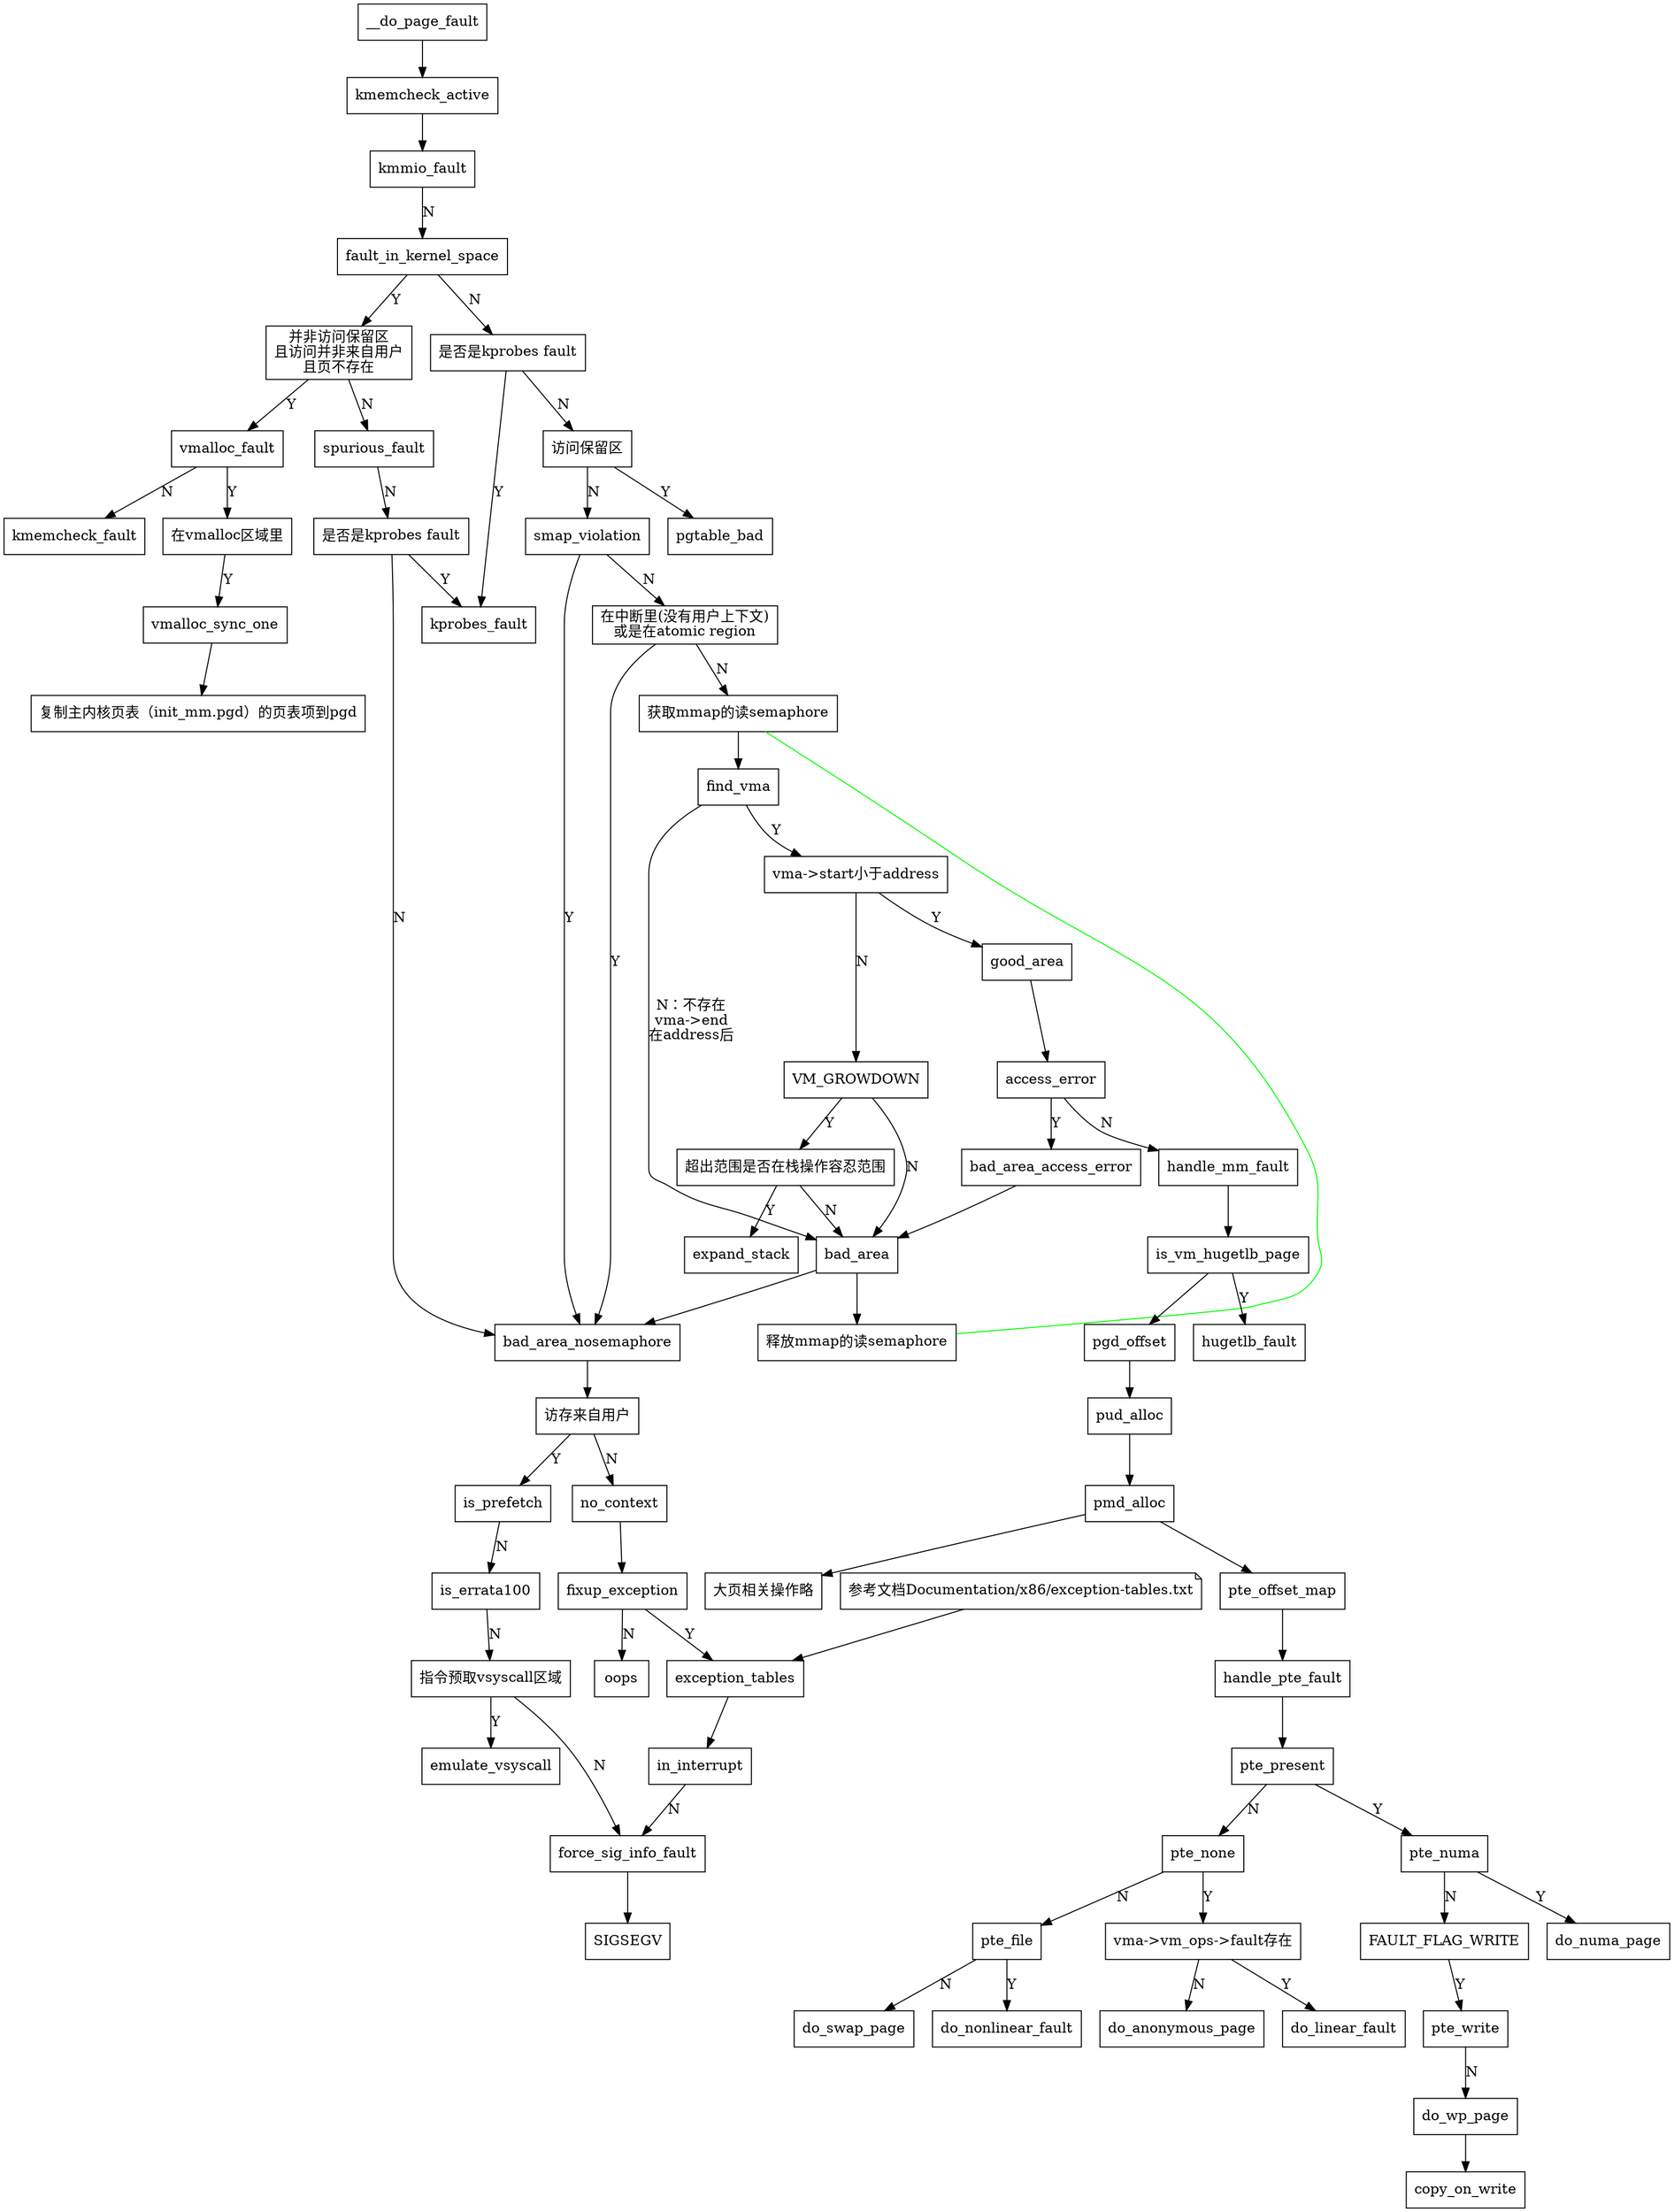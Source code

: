 /* Template:
"2021xby+" -> "2021wxy-" -> "2021wxy+";
subgraph cluster_wxy
{

}
{rank=same;
"2021wxy-";
}
{rank=same;
"2021wxy+";
}
*/
// command line:
//   dot -Tsvg -O sixu.dot


digraph {
// attributes
/// graph
rankdir=TB;
/// subgraph
newrank=true;
style=filled;
//// color name: https://graphviz.org/doc/info/colors.html
color=whitesmoke;
/// node
node[
shape=box,
style="filled, solid",
color=black,
fillcolor=white,
];
/// edge
edge[
minlen=1,
//weight=1,
// If false, the edge is not used in ranking the nodes.
//constraint=true,
];

__do_page_fault -> kmemcheck_active;

kmemcheck_active -> kmmio_fault;

kmmio_fault -> fault_in_kernel_space [label="N"];
fault_in_kernel_space -> rsvd_user_prot [label="Y"];
rsvd_user_prot [label="并非访问保留区\n且访问并非来自用户\n且页不存在"];
rsvd_user_prot -> vmalloc_fault [label="Y"];
vmalloc_fault -> kmemcheck_fault [label="N"];

rsvd_user_prot -> spurious_fault [label="N"];
spurious_fault -> kprobes_fault_1 [label="N"];
kprobes_fault_1 [label="是否是kprobes fault"];
kprobes_fault_1 -> bad_area_nosemaphore [label="N"];
kprobes_fault_1 -> kprobes_fault [label="Y"];

fault_in_kernel_space -> kprobes_fault_2 [label="N"];
kprobes_fault_2 [label="是否是kprobes fault"];
kprobes_fault_2 -> rsvd [label="N"];
kprobes_fault_2 -> kprobes_fault [label="Y"];
rsvd [label="访问保留区"]
rsvd -> pgtable_bad [label="Y"];
rsvd -> smap_violation [label="N"];
smap_violation -> bad_area_nosemaphore [label="Y"];
smap_violation -> in_atomic_not_mm [label="N"];
in_atomic_not_mm [label="在中断里(没有用户上下文)\n或是在atomic region"];
in_atomic_not_mm -> bad_area_nosemaphore [label="Y"];

in_atomic_not_mm -> down_read_mmap_sem [label="N"];
down_read_mmap_sem [label="获取mmap的读semaphore"];

down_read_mmap_sem -> find_vma;
find_vma -> bad_area [label="N：不存在\nvma->end\n在address后"];
find_vma -> vma_start_lt [label="Y"];
vma_start_lt [label="vma->start小于address"];
vma_start_lt -> good_area [label="Y"];
vma_start_lt -> VM_GROWDOWN [label="N"];
VM_GROWDOWN -> bad_area [label="N"];
VM_GROWDOWN -> sp_tolerance [label="Y"];
sp_tolerance [label="超出范围是否在栈操作容忍范围"];
sp_tolerance -> bad_area [label="N"];
sp_tolerance -> expand_stack [label="Y"];

bad_area -> up_read_mmap_sem;
up_read_mmap_sem [label="释放mmap的读semaphore"];
up_read_mmap_sem -> down_read_mmap_sem [dir=none, constraint=false, color=green];
bad_area -> bad_area_nosemaphore;
bad_area_nosemaphore -> bad_area_user;
bad_area_user [label="访存来自用户"];
bad_area_user -> is_prefetch [label="Y"];
is_prefetch -> is_errata100 [label="N"];
is_errata100 -> instr_prefetch_vsyscall [label="N"];
instr_prefetch_vsyscall [label="指令预取vsyscall区域"];
instr_prefetch_vsyscall -> emulate_vsyscall [label="Y"];
instr_prefetch_vsyscall -> force_sig_info_fault [label="N"];
force_sig_info_fault -> SIGSEGV;

bad_area_user -> no_context [label="N"];
no_context -> fixup_exception;
fixup_exception -> exception_tables [label="Y"];
doc_ex_table [label="参考文档Documentation/x86/exception-tables.txt", shape=note];
doc_ex_table -> exception_tables;
exception_tables -> in_interrupt;
in_interrupt -> force_sig_info_fault [label="N"];

fixup_exception -> oops [label="N"];

good_area -> access_error;
access_error -> bad_area_access_error [label="Y"];
bad_area_access_error -> bad_area;

access_error -> handle_mm_fault [label="N"];
handle_mm_fault -> is_vm_hugetlb_page;
is_vm_hugetlb_page -> hugetlb_fault [label="Y"];
is_vm_hugetlb_page -> pgd_offset -> pud_alloc -> pmd_alloc -> huge_page;
huge_page [label="大页相关操作略"];
pmd_alloc -> pte_offset_map;
pte_offset_map -> handle_pte_fault;

handle_pte_fault -> pte_present;
pte_present -> pte_none [label="N"];
pte_none -> vma_vm_ops_fault [label="Y"];
vma_vm_ops_fault [label="vma->vm_ops->fault存在"];
vma_vm_ops_fault -> do_linear_fault [label="Y"];
vma_vm_ops_fault -> do_anonymous_page [label="N"];
pte_none -> pte_file [label="N"];
pte_file -> do_nonlinear_fault [label="Y"];
pte_file -> do_swap_page [label="N"];

pte_present -> pte_numa [label="Y"];
pte_numa -> do_numa_page [label="Y"];
pte_numa -> FAULT_FLAG_WRITE [label="N"];
FAULT_FLAG_WRITE -> pte_write [label="Y"];
pte_write -> do_wp_page [label="N"];
do_wp_page -> copy_on_write;

vmalloc_fault -> in_vmalloc_area [label="Y"];
in_vmalloc_area [label="在vmalloc区域里"];
in_vmalloc_area -> vmalloc_sync_one [label="Y"];
vmalloc_sync_one -> init_mm_pgd_pgd;
init_mm_pgd_pgd [label="复制主内核页表（init_mm.pgd）的页表项到pgd"];
}
